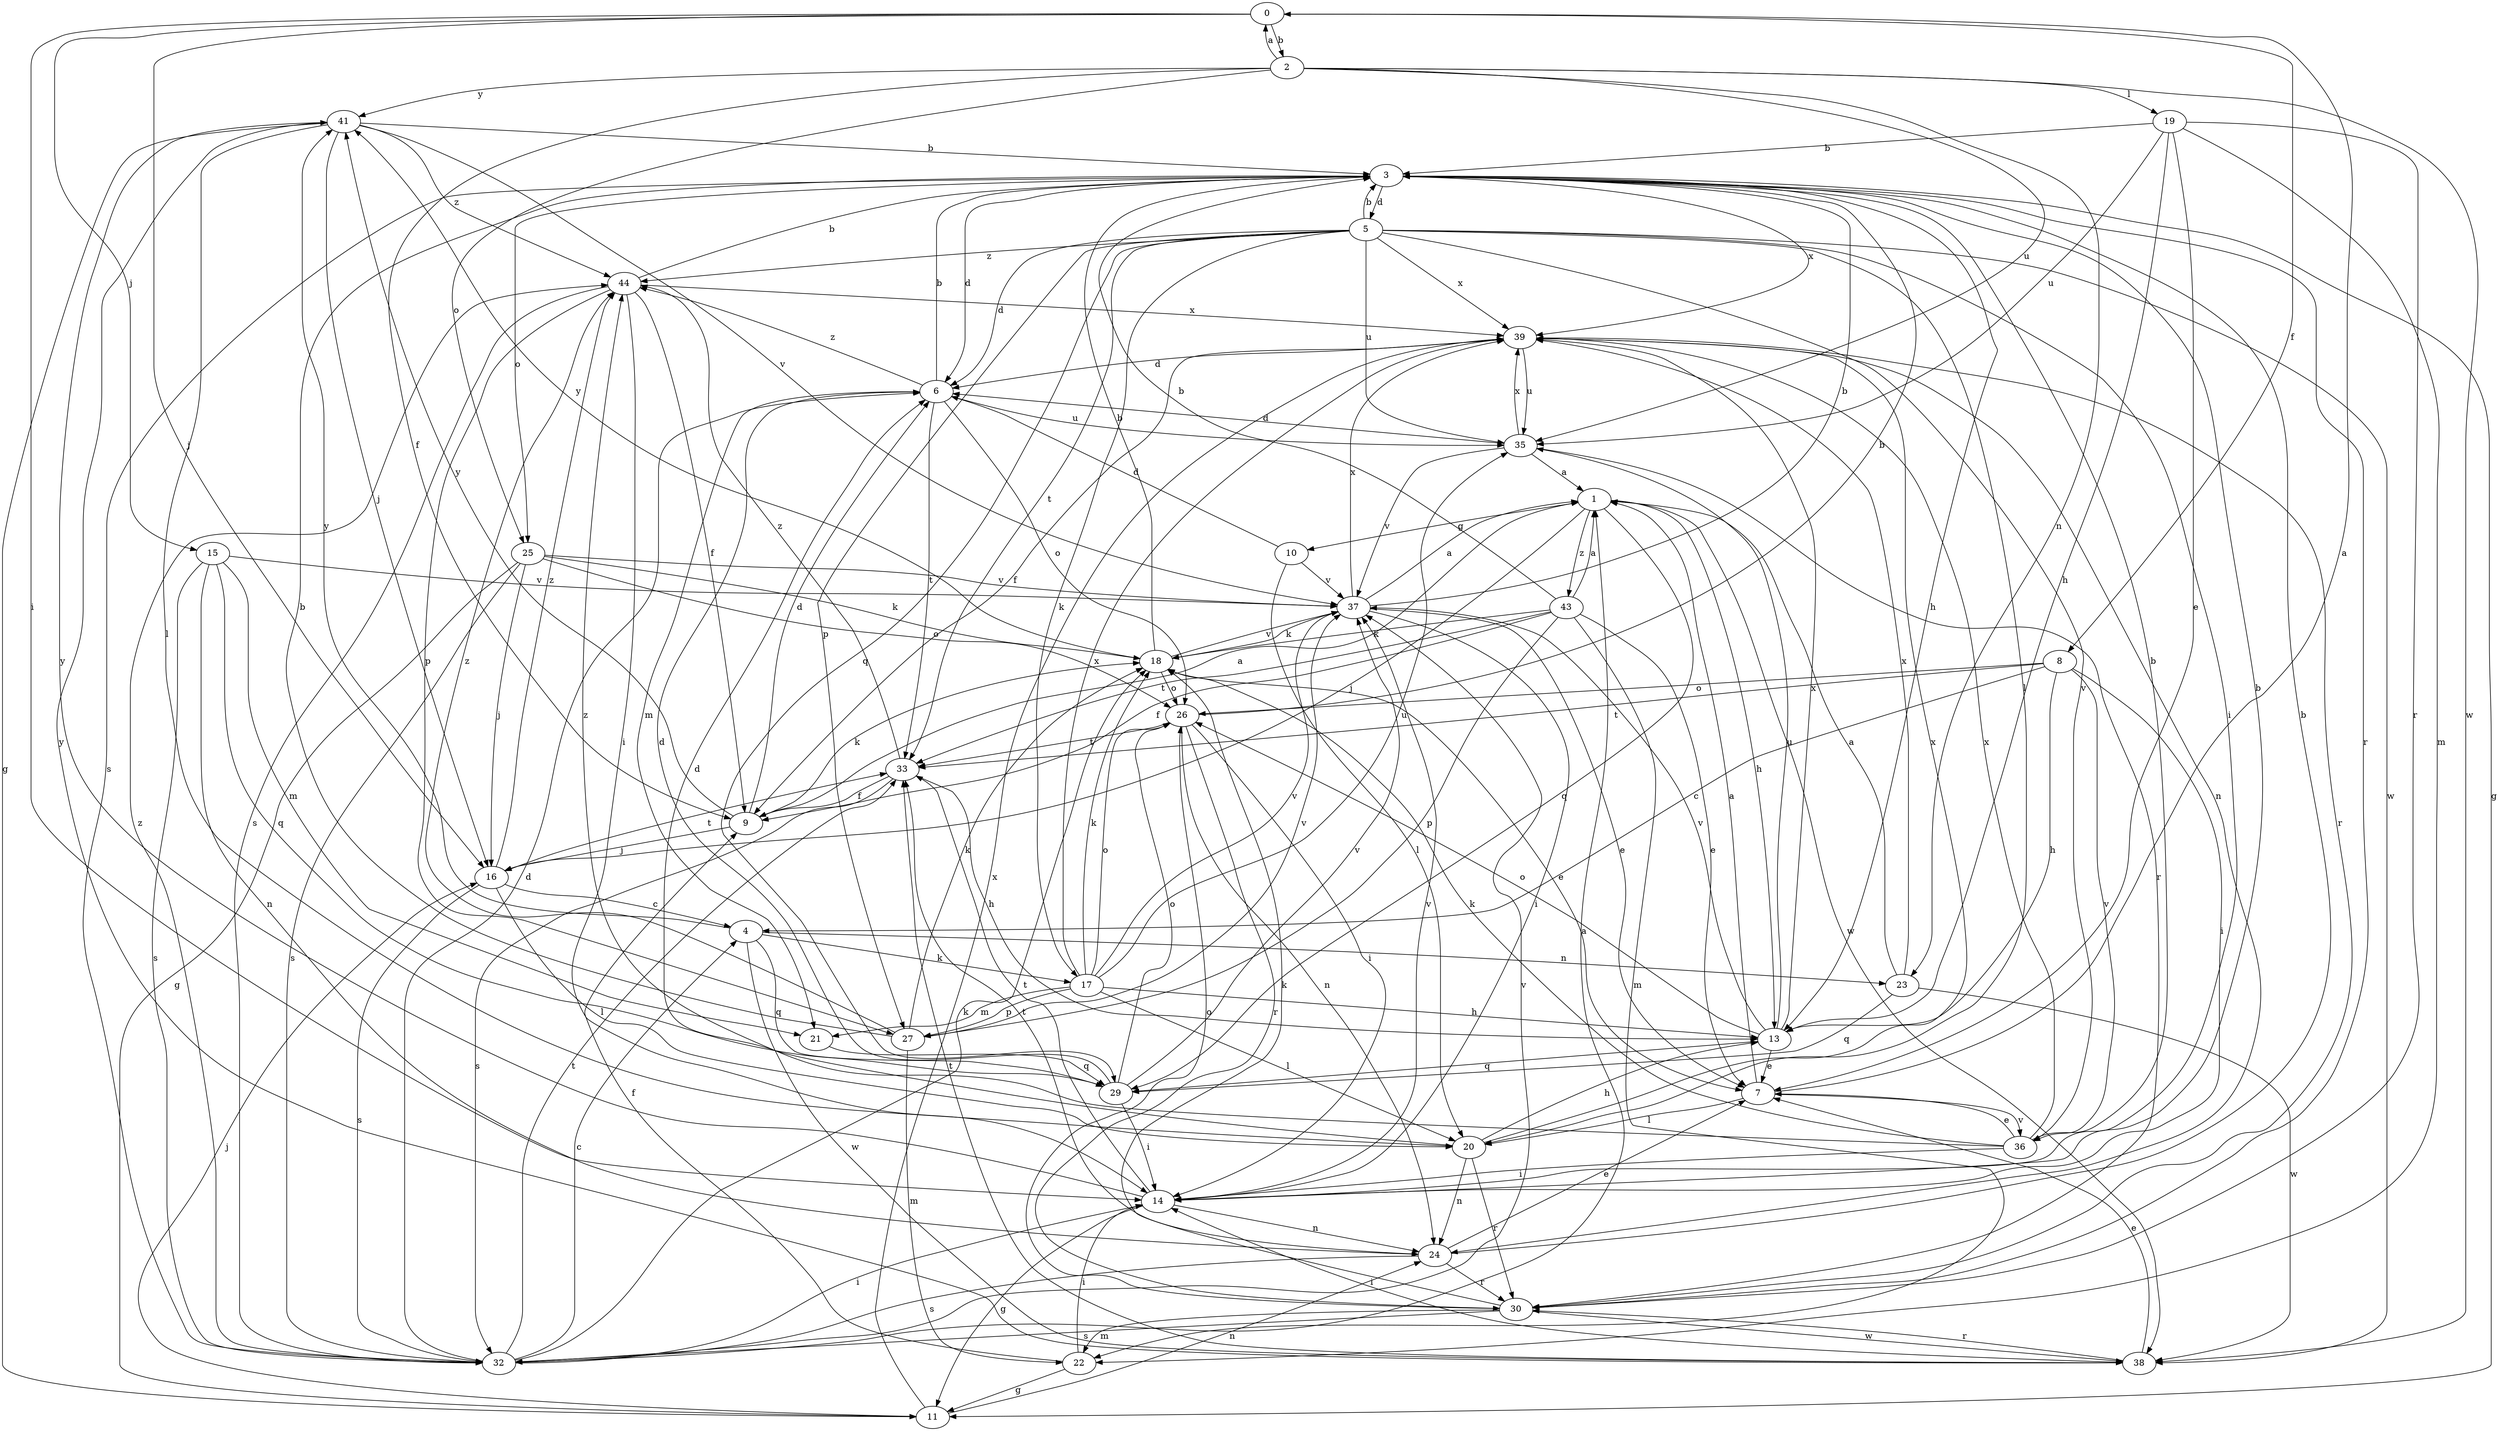 strict digraph  {
0;
1;
2;
3;
4;
5;
6;
7;
8;
9;
10;
11;
13;
14;
15;
16;
17;
18;
19;
20;
21;
22;
23;
24;
25;
26;
27;
29;
30;
32;
33;
35;
36;
37;
38;
39;
41;
43;
44;
0 -> 2  [label=b];
0 -> 8  [label=f];
0 -> 14  [label=i];
0 -> 15  [label=j];
0 -> 16  [label=j];
1 -> 10  [label=g];
1 -> 13  [label=h];
1 -> 16  [label=j];
1 -> 29  [label=q];
1 -> 38  [label=w];
1 -> 43  [label=z];
2 -> 0  [label=a];
2 -> 9  [label=f];
2 -> 19  [label=l];
2 -> 23  [label=n];
2 -> 25  [label=o];
2 -> 35  [label=u];
2 -> 38  [label=w];
2 -> 41  [label=y];
3 -> 5  [label=d];
3 -> 6  [label=d];
3 -> 11  [label=g];
3 -> 13  [label=h];
3 -> 25  [label=o];
3 -> 30  [label=r];
3 -> 32  [label=s];
3 -> 39  [label=x];
4 -> 17  [label=k];
4 -> 23  [label=n];
4 -> 29  [label=q];
4 -> 38  [label=w];
4 -> 41  [label=y];
5 -> 3  [label=b];
5 -> 6  [label=d];
5 -> 14  [label=i];
5 -> 17  [label=k];
5 -> 20  [label=l];
5 -> 27  [label=p];
5 -> 29  [label=q];
5 -> 33  [label=t];
5 -> 35  [label=u];
5 -> 36  [label=v];
5 -> 38  [label=w];
5 -> 39  [label=x];
5 -> 44  [label=z];
6 -> 3  [label=b];
6 -> 21  [label=m];
6 -> 26  [label=o];
6 -> 33  [label=t];
6 -> 35  [label=u];
6 -> 44  [label=z];
7 -> 0  [label=a];
7 -> 1  [label=a];
7 -> 20  [label=l];
7 -> 36  [label=v];
8 -> 4  [label=c];
8 -> 13  [label=h];
8 -> 14  [label=i];
8 -> 26  [label=o];
8 -> 33  [label=t];
8 -> 36  [label=v];
9 -> 1  [label=a];
9 -> 6  [label=d];
9 -> 16  [label=j];
9 -> 18  [label=k];
9 -> 41  [label=y];
10 -> 6  [label=d];
10 -> 20  [label=l];
10 -> 37  [label=v];
11 -> 16  [label=j];
11 -> 24  [label=n];
11 -> 39  [label=x];
13 -> 7  [label=e];
13 -> 26  [label=o];
13 -> 29  [label=q];
13 -> 35  [label=u];
13 -> 37  [label=v];
13 -> 39  [label=x];
14 -> 3  [label=b];
14 -> 11  [label=g];
14 -> 24  [label=n];
14 -> 33  [label=t];
14 -> 37  [label=v];
14 -> 41  [label=y];
15 -> 21  [label=m];
15 -> 24  [label=n];
15 -> 29  [label=q];
15 -> 32  [label=s];
15 -> 37  [label=v];
16 -> 4  [label=c];
16 -> 20  [label=l];
16 -> 32  [label=s];
16 -> 33  [label=t];
16 -> 44  [label=z];
17 -> 13  [label=h];
17 -> 18  [label=k];
17 -> 20  [label=l];
17 -> 21  [label=m];
17 -> 26  [label=o];
17 -> 27  [label=p];
17 -> 35  [label=u];
17 -> 37  [label=v];
17 -> 39  [label=x];
18 -> 3  [label=b];
18 -> 7  [label=e];
18 -> 26  [label=o];
18 -> 37  [label=v];
18 -> 41  [label=y];
19 -> 3  [label=b];
19 -> 7  [label=e];
19 -> 13  [label=h];
19 -> 22  [label=m];
19 -> 30  [label=r];
19 -> 35  [label=u];
20 -> 6  [label=d];
20 -> 13  [label=h];
20 -> 24  [label=n];
20 -> 30  [label=r];
20 -> 39  [label=x];
21 -> 29  [label=q];
22 -> 9  [label=f];
22 -> 11  [label=g];
22 -> 14  [label=i];
23 -> 1  [label=a];
23 -> 29  [label=q];
23 -> 38  [label=w];
23 -> 39  [label=x];
24 -> 3  [label=b];
24 -> 7  [label=e];
24 -> 30  [label=r];
24 -> 32  [label=s];
24 -> 33  [label=t];
25 -> 11  [label=g];
25 -> 16  [label=j];
25 -> 18  [label=k];
25 -> 26  [label=o];
25 -> 32  [label=s];
25 -> 37  [label=v];
26 -> 3  [label=b];
26 -> 14  [label=i];
26 -> 24  [label=n];
26 -> 30  [label=r];
26 -> 33  [label=t];
27 -> 3  [label=b];
27 -> 18  [label=k];
27 -> 22  [label=m];
27 -> 37  [label=v];
27 -> 44  [label=z];
29 -> 6  [label=d];
29 -> 14  [label=i];
29 -> 26  [label=o];
29 -> 37  [label=v];
30 -> 18  [label=k];
30 -> 22  [label=m];
30 -> 26  [label=o];
30 -> 32  [label=s];
30 -> 38  [label=w];
32 -> 1  [label=a];
32 -> 4  [label=c];
32 -> 6  [label=d];
32 -> 14  [label=i];
32 -> 18  [label=k];
32 -> 33  [label=t];
32 -> 37  [label=v];
32 -> 44  [label=z];
33 -> 9  [label=f];
33 -> 13  [label=h];
33 -> 32  [label=s];
33 -> 44  [label=z];
35 -> 1  [label=a];
35 -> 6  [label=d];
35 -> 30  [label=r];
35 -> 37  [label=v];
35 -> 39  [label=x];
36 -> 3  [label=b];
36 -> 7  [label=e];
36 -> 14  [label=i];
36 -> 18  [label=k];
36 -> 39  [label=x];
36 -> 44  [label=z];
37 -> 1  [label=a];
37 -> 3  [label=b];
37 -> 7  [label=e];
37 -> 14  [label=i];
37 -> 18  [label=k];
37 -> 39  [label=x];
38 -> 7  [label=e];
38 -> 14  [label=i];
38 -> 30  [label=r];
38 -> 33  [label=t];
38 -> 41  [label=y];
39 -> 6  [label=d];
39 -> 9  [label=f];
39 -> 24  [label=n];
39 -> 30  [label=r];
39 -> 35  [label=u];
41 -> 3  [label=b];
41 -> 11  [label=g];
41 -> 16  [label=j];
41 -> 20  [label=l];
41 -> 37  [label=v];
41 -> 44  [label=z];
43 -> 1  [label=a];
43 -> 3  [label=b];
43 -> 7  [label=e];
43 -> 9  [label=f];
43 -> 18  [label=k];
43 -> 22  [label=m];
43 -> 27  [label=p];
43 -> 33  [label=t];
44 -> 3  [label=b];
44 -> 9  [label=f];
44 -> 14  [label=i];
44 -> 27  [label=p];
44 -> 32  [label=s];
44 -> 39  [label=x];
}
